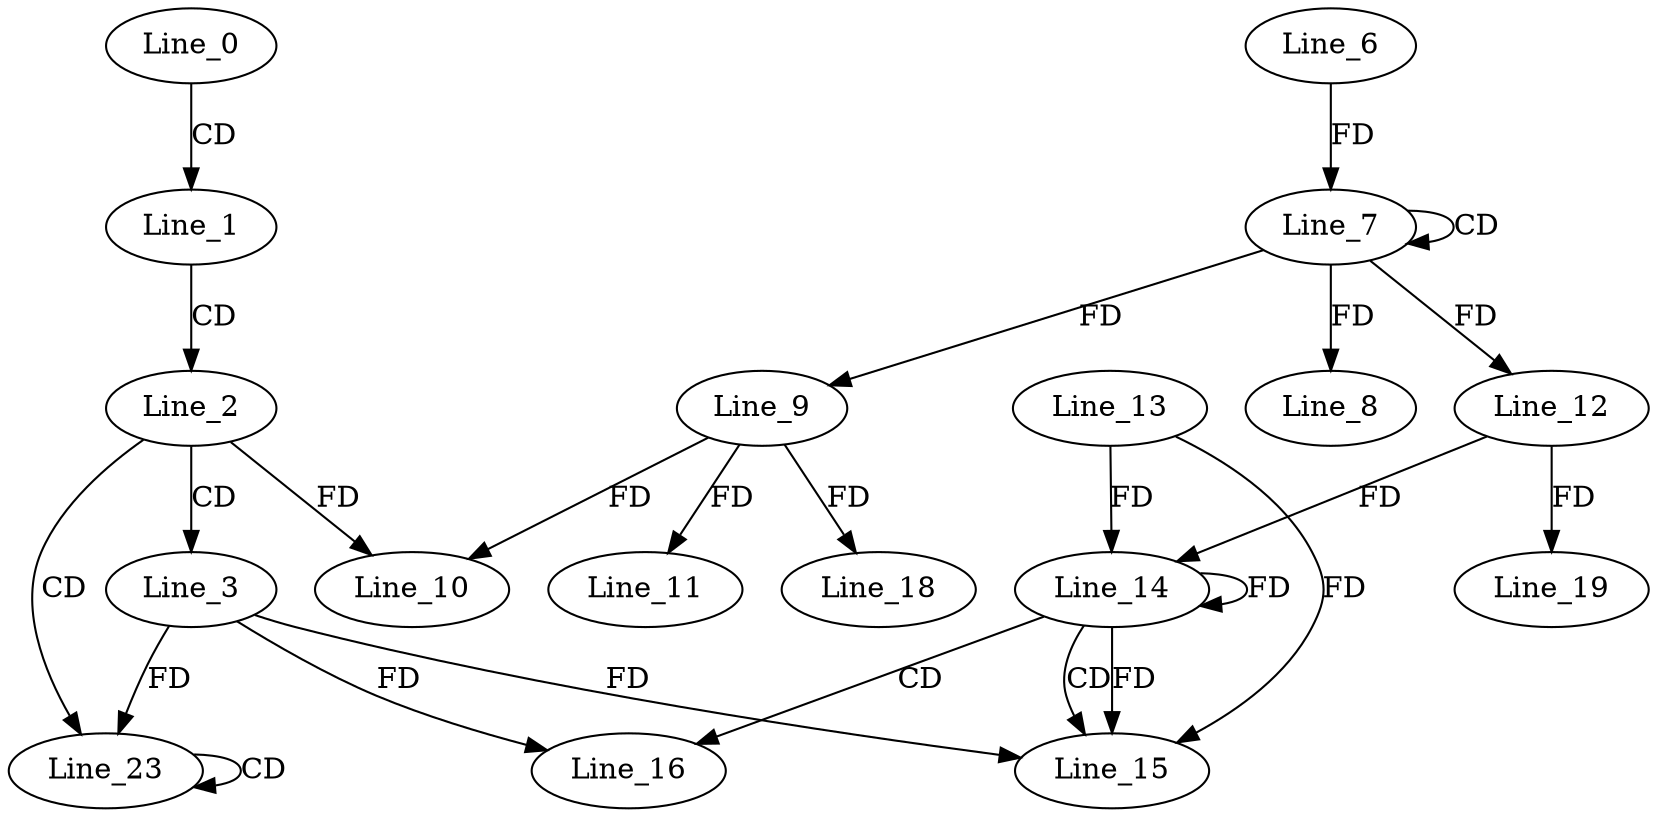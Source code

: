 digraph G {
  Line_0;
  Line_1;
  Line_2;
  Line_3;
  Line_7;
  Line_7;
  Line_6;
  Line_8;
  Line_9;
  Line_9;
  Line_10;
  Line_11;
  Line_12;
  Line_14;
  Line_13;
  Line_14;
  Line_12;
  Line_14;
  Line_15;
  Line_16;
  Line_18;
  Line_19;
  Line_23;
  Line_23;
  Line_0 -> Line_1 [ label="CD" ];
  Line_1 -> Line_2 [ label="CD" ];
  Line_2 -> Line_3 [ label="CD" ];
  Line_7 -> Line_7 [ label="CD" ];
  Line_6 -> Line_7 [ label="FD" ];
  Line_7 -> Line_8 [ label="FD" ];
  Line_7 -> Line_9 [ label="FD" ];
  Line_9 -> Line_10 [ label="FD" ];
  Line_2 -> Line_10 [ label="FD" ];
  Line_9 -> Line_11 [ label="FD" ];
  Line_7 -> Line_12 [ label="FD" ];
  Line_14 -> Line_14 [ label="FD" ];
  Line_13 -> Line_14 [ label="FD" ];
  Line_12 -> Line_14 [ label="FD" ];
  Line_14 -> Line_15 [ label="CD" ];
  Line_3 -> Line_15 [ label="FD" ];
  Line_14 -> Line_15 [ label="FD" ];
  Line_13 -> Line_15 [ label="FD" ];
  Line_14 -> Line_16 [ label="CD" ];
  Line_3 -> Line_16 [ label="FD" ];
  Line_9 -> Line_18 [ label="FD" ];
  Line_12 -> Line_19 [ label="FD" ];
  Line_2 -> Line_23 [ label="CD" ];
  Line_23 -> Line_23 [ label="CD" ];
  Line_3 -> Line_23 [ label="FD" ];
}
